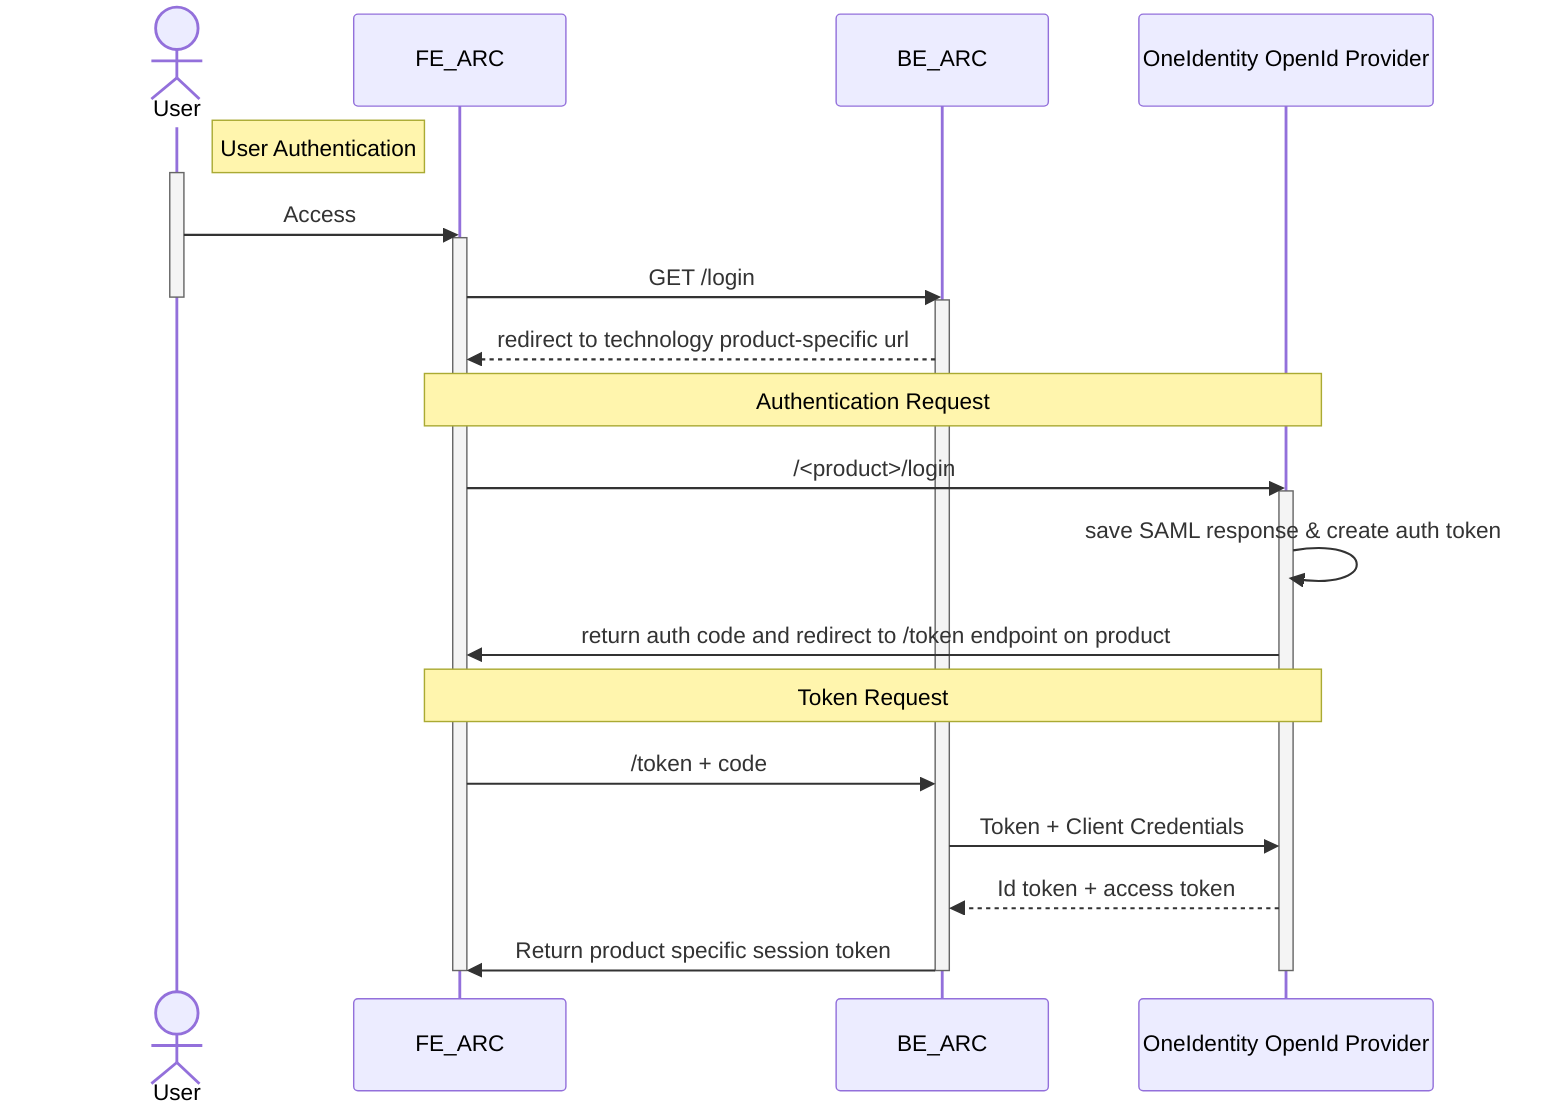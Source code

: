 sequenceDiagram
actor User
participant FE_ARC
participant BE_ARC
participant OneIdentity OpenId Provider

note right of User: User Authentication
    activate User
		User ->> FE_ARC : Access
    activate FE_ARC
        FE_ARC ->> BE_ARC : GET /login
    deactivate User
    activate BE_ARC
        BE_ARC -->> FE_ARC : redirect to technology product-specific url
note over FE_ARC, OneIdentity OpenId Provider: Authentication Request
		FE_ARC ->> OneIdentity OpenId Provider : /<product>/login
    activate OneIdentity OpenId Provider
        OneIdentity OpenId Provider ->> OneIdentity OpenId Provider : save SAML response & create auth token
        OneIdentity OpenId Provider ->> FE_ARC : return auth code and redirect to /token endpoint on product
note over FE_ARC, OneIdentity OpenId Provider: Token Request
        FE_ARC ->> BE_ARC : /token + code
        BE_ARC ->> OneIdentity OpenId Provider : Token + Client Credentials
        OneIdentity OpenId Provider -->> BE_ARC : Id token + access token
        BE_ARC ->> FE_ARC : Return product specific session token
    deactivate OneIdentity OpenId Provider
    deactivate FE_ARC
    deactivate BE_ARC